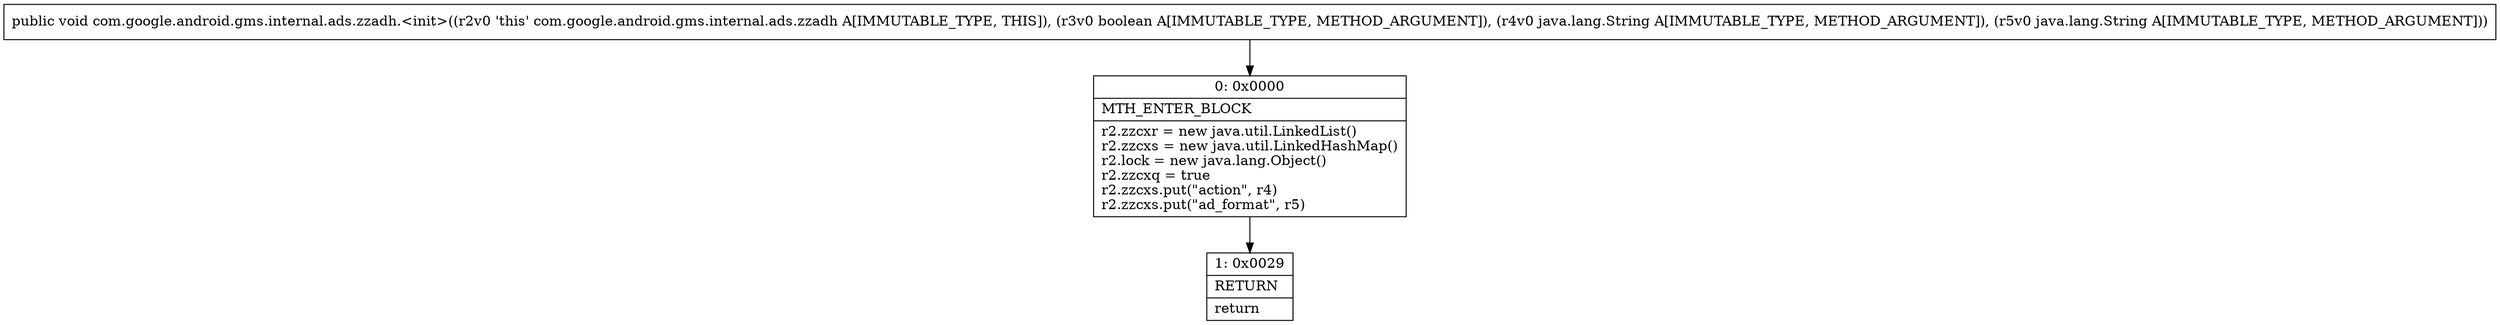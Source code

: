 digraph "CFG forcom.google.android.gms.internal.ads.zzadh.\<init\>(ZLjava\/lang\/String;Ljava\/lang\/String;)V" {
Node_0 [shape=record,label="{0\:\ 0x0000|MTH_ENTER_BLOCK\l|r2.zzcxr = new java.util.LinkedList()\lr2.zzcxs = new java.util.LinkedHashMap()\lr2.lock = new java.lang.Object()\lr2.zzcxq = true\lr2.zzcxs.put(\"action\", r4)\lr2.zzcxs.put(\"ad_format\", r5)\l}"];
Node_1 [shape=record,label="{1\:\ 0x0029|RETURN\l|return\l}"];
MethodNode[shape=record,label="{public void com.google.android.gms.internal.ads.zzadh.\<init\>((r2v0 'this' com.google.android.gms.internal.ads.zzadh A[IMMUTABLE_TYPE, THIS]), (r3v0 boolean A[IMMUTABLE_TYPE, METHOD_ARGUMENT]), (r4v0 java.lang.String A[IMMUTABLE_TYPE, METHOD_ARGUMENT]), (r5v0 java.lang.String A[IMMUTABLE_TYPE, METHOD_ARGUMENT])) }"];
MethodNode -> Node_0;
Node_0 -> Node_1;
}

